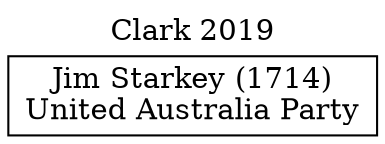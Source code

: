 // House preference flow
digraph "Jim Starkey (1714)_Clark_2019" {
	graph [label="Clark 2019" labelloc=t mclimit=10]
	node [shape=box]
	"Jim Starkey (1714)" [label="Jim Starkey (1714)
United Australia Party"]
}
